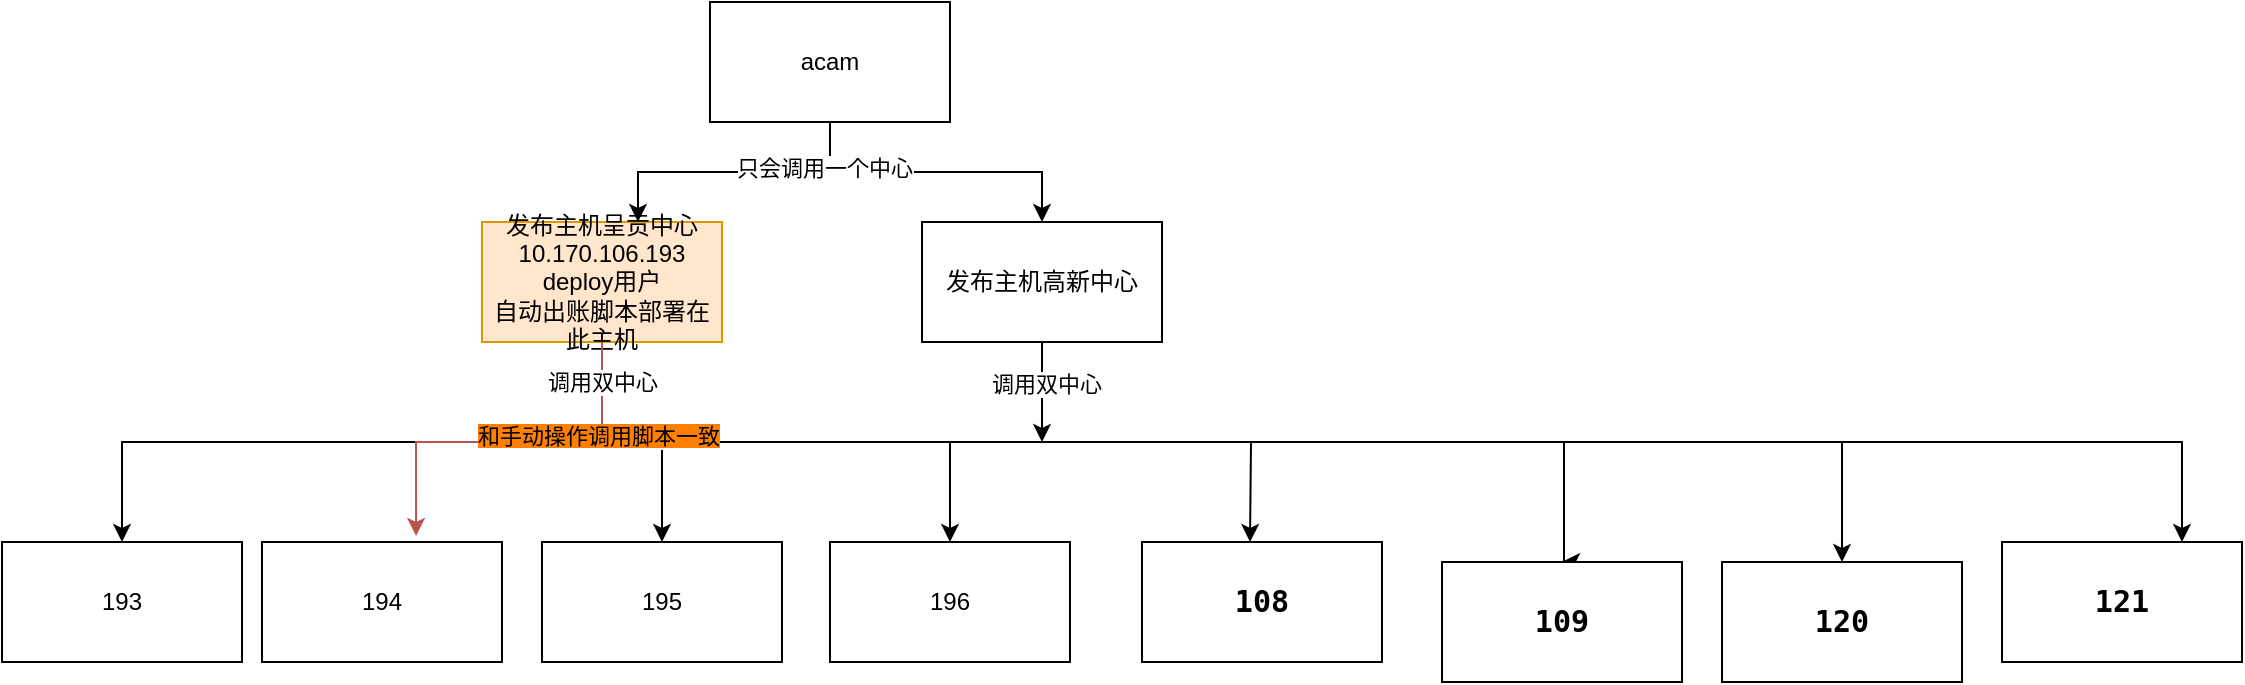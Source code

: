 <mxfile version="22.1.21" type="github">
  <diagram name="第 1 页" id="xxVKFMJhQaHEfw4vbOZt">
    <mxGraphModel dx="1135" dy="605" grid="1" gridSize="10" guides="1" tooltips="1" connect="1" arrows="1" fold="1" page="1" pageScale="1" pageWidth="827" pageHeight="1169" math="0" shadow="0">
      <root>
        <mxCell id="0" />
        <mxCell id="1" parent="0" />
        <mxCell id="wUkCP5_jq5JVWMtWeEml-5" style="edgeStyle=orthogonalEdgeStyle;rounded=0;orthogonalLoop=1;jettySize=auto;html=1;entryX=0.5;entryY=0;entryDx=0;entryDy=0;" parent="1" source="wUkCP5_jq5JVWMtWeEml-1" target="wUkCP5_jq5JVWMtWeEml-3" edge="1">
          <mxGeometry relative="1" as="geometry" />
        </mxCell>
        <mxCell id="wUkCP5_jq5JVWMtWeEml-1" value="acam" style="rounded=0;whiteSpace=wrap;html=1;" parent="1" vertex="1">
          <mxGeometry x="354" y="110" width="120" height="60" as="geometry" />
        </mxCell>
        <mxCell id="m2rpwl5FB1iMkw1IomVr-15" style="edgeStyle=orthogonalEdgeStyle;rounded=0;orthogonalLoop=1;jettySize=auto;html=1;entryX=0.5;entryY=0;entryDx=0;entryDy=0;" parent="1" source="wUkCP5_jq5JVWMtWeEml-2" target="wUkCP5_jq5JVWMtWeEml-8" edge="1">
          <mxGeometry relative="1" as="geometry" />
        </mxCell>
        <mxCell id="m2rpwl5FB1iMkw1IomVr-16" style="edgeStyle=orthogonalEdgeStyle;rounded=0;orthogonalLoop=1;jettySize=auto;html=1;entryX=0.5;entryY=0;entryDx=0;entryDy=0;" parent="1" source="wUkCP5_jq5JVWMtWeEml-2" target="wUkCP5_jq5JVWMtWeEml-6" edge="1">
          <mxGeometry relative="1" as="geometry">
            <Array as="points">
              <mxPoint x="300" y="330" />
              <mxPoint x="60" y="330" />
            </Array>
          </mxGeometry>
        </mxCell>
        <mxCell id="Xe28pZ2Qyh1vafO3W8rX-6" style="edgeStyle=orthogonalEdgeStyle;rounded=0;orthogonalLoop=1;jettySize=auto;html=1;entryX=0.5;entryY=0;entryDx=0;entryDy=0;" edge="1" parent="1" source="wUkCP5_jq5JVWMtWeEml-2" target="wUkCP5_jq5JVWMtWeEml-9">
          <mxGeometry relative="1" as="geometry">
            <Array as="points">
              <mxPoint x="300" y="330" />
              <mxPoint x="474" y="330" />
            </Array>
          </mxGeometry>
        </mxCell>
        <mxCell id="Xe28pZ2Qyh1vafO3W8rX-7" style="edgeStyle=orthogonalEdgeStyle;rounded=0;orthogonalLoop=1;jettySize=auto;html=1;entryX=0.5;entryY=0;entryDx=0;entryDy=0;exitX=0.5;exitY=1;exitDx=0;exitDy=0;" edge="1" parent="1" source="wUkCP5_jq5JVWMtWeEml-2">
          <mxGeometry relative="1" as="geometry">
            <mxPoint x="354" y="250" as="sourcePoint" />
            <mxPoint x="624" y="380" as="targetPoint" />
          </mxGeometry>
        </mxCell>
        <mxCell id="Xe28pZ2Qyh1vafO3W8rX-8" style="edgeStyle=orthogonalEdgeStyle;rounded=0;orthogonalLoop=1;jettySize=auto;html=1;exitX=0.5;exitY=1;exitDx=0;exitDy=0;" edge="1" parent="1" source="wUkCP5_jq5JVWMtWeEml-2">
          <mxGeometry relative="1" as="geometry">
            <mxPoint x="360" y="260" as="sourcePoint" />
            <mxPoint x="780" y="390" as="targetPoint" />
            <Array as="points">
              <mxPoint x="300" y="330" />
              <mxPoint x="781" y="330" />
            </Array>
          </mxGeometry>
        </mxCell>
        <mxCell id="Xe28pZ2Qyh1vafO3W8rX-10" style="edgeStyle=orthogonalEdgeStyle;rounded=0;orthogonalLoop=1;jettySize=auto;html=1;entryX=0.5;entryY=0;entryDx=0;entryDy=0;" edge="1" parent="1" source="wUkCP5_jq5JVWMtWeEml-2" target="Xe28pZ2Qyh1vafO3W8rX-3">
          <mxGeometry relative="1" as="geometry">
            <Array as="points">
              <mxPoint x="300" y="330" />
              <mxPoint x="920" y="330" />
            </Array>
          </mxGeometry>
        </mxCell>
        <mxCell id="Xe28pZ2Qyh1vafO3W8rX-11" style="edgeStyle=orthogonalEdgeStyle;rounded=0;orthogonalLoop=1;jettySize=auto;html=1;entryX=0.75;entryY=0;entryDx=0;entryDy=0;" edge="1" parent="1" source="wUkCP5_jq5JVWMtWeEml-2" target="Xe28pZ2Qyh1vafO3W8rX-4">
          <mxGeometry relative="1" as="geometry">
            <Array as="points">
              <mxPoint x="300" y="330" />
              <mxPoint x="1090" y="330" />
            </Array>
          </mxGeometry>
        </mxCell>
        <mxCell id="wUkCP5_jq5JVWMtWeEml-2" value="发布主机呈贡中心&lt;br&gt;10.170.106.193&lt;br&gt;deploy用户&lt;br&gt;自动出账脚本部署在此主机" style="rounded=0;whiteSpace=wrap;html=1;fillColor=#ffe6cc;strokeColor=#d79b00;" parent="1" vertex="1">
          <mxGeometry x="240" y="220" width="120" height="60" as="geometry" />
        </mxCell>
        <mxCell id="Xe28pZ2Qyh1vafO3W8rX-12" style="edgeStyle=orthogonalEdgeStyle;rounded=0;orthogonalLoop=1;jettySize=auto;html=1;" edge="1" parent="1" source="wUkCP5_jq5JVWMtWeEml-3">
          <mxGeometry relative="1" as="geometry">
            <mxPoint x="520" y="330" as="targetPoint" />
          </mxGeometry>
        </mxCell>
        <mxCell id="Xe28pZ2Qyh1vafO3W8rX-14" value="调用双中心" style="edgeLabel;html=1;align=center;verticalAlign=middle;resizable=0;points=[];" vertex="1" connectable="0" parent="Xe28pZ2Qyh1vafO3W8rX-12">
          <mxGeometry x="-0.168" y="2" relative="1" as="geometry">
            <mxPoint as="offset" />
          </mxGeometry>
        </mxCell>
        <mxCell id="wUkCP5_jq5JVWMtWeEml-3" value="发布主机高新中心" style="rounded=0;whiteSpace=wrap;html=1;" parent="1" vertex="1">
          <mxGeometry x="460" y="220" width="120" height="60" as="geometry" />
        </mxCell>
        <mxCell id="wUkCP5_jq5JVWMtWeEml-4" style="edgeStyle=orthogonalEdgeStyle;rounded=0;orthogonalLoop=1;jettySize=auto;html=1;entryX=0.65;entryY=0;entryDx=0;entryDy=0;entryPerimeter=0;" parent="1" source="wUkCP5_jq5JVWMtWeEml-1" target="wUkCP5_jq5JVWMtWeEml-2" edge="1">
          <mxGeometry relative="1" as="geometry" />
        </mxCell>
        <mxCell id="wUkCP5_jq5JVWMtWeEml-18" value="只会调用一个中心" style="edgeLabel;html=1;align=center;verticalAlign=middle;resizable=0;points=[];" parent="wUkCP5_jq5JVWMtWeEml-4" vertex="1" connectable="0">
          <mxGeometry x="-0.683" y="-3" relative="1" as="geometry">
            <mxPoint as="offset" />
          </mxGeometry>
        </mxCell>
        <mxCell id="wUkCP5_jq5JVWMtWeEml-6" value="193" style="rounded=0;whiteSpace=wrap;html=1;" parent="1" vertex="1">
          <mxGeometry y="380" width="120" height="60" as="geometry" />
        </mxCell>
        <mxCell id="wUkCP5_jq5JVWMtWeEml-7" value="194" style="rounded=0;whiteSpace=wrap;html=1;" parent="1" vertex="1">
          <mxGeometry x="130" y="380" width="120" height="60" as="geometry" />
        </mxCell>
        <mxCell id="wUkCP5_jq5JVWMtWeEml-8" value="195" style="rounded=0;whiteSpace=wrap;html=1;" parent="1" vertex="1">
          <mxGeometry x="270" y="380" width="120" height="60" as="geometry" />
        </mxCell>
        <mxCell id="wUkCP5_jq5JVWMtWeEml-9" value="196" style="rounded=0;whiteSpace=wrap;html=1;" parent="1" vertex="1">
          <mxGeometry x="414" y="380" width="120" height="60" as="geometry" />
        </mxCell>
        <mxCell id="m2rpwl5FB1iMkw1IomVr-14" style="edgeStyle=orthogonalEdgeStyle;rounded=0;orthogonalLoop=1;jettySize=auto;html=1;entryX=0.642;entryY=-0.05;entryDx=0;entryDy=0;entryPerimeter=0;fillColor=#f8cecc;strokeColor=#b85450;" parent="1" source="wUkCP5_jq5JVWMtWeEml-2" target="wUkCP5_jq5JVWMtWeEml-7" edge="1">
          <mxGeometry relative="1" as="geometry" />
        </mxCell>
        <mxCell id="m2rpwl5FB1iMkw1IomVr-18" value="&lt;span style=&quot;background-color: rgb(255, 128, 0);&quot;&gt;和手动操作调用脚本一致&lt;/span&gt;" style="edgeLabel;html=1;align=center;verticalAlign=middle;resizable=0;points=[];" parent="m2rpwl5FB1iMkw1IomVr-14" vertex="1" connectable="0">
          <mxGeometry x="-0.506" y="-2" relative="1" as="geometry">
            <mxPoint as="offset" />
          </mxGeometry>
        </mxCell>
        <mxCell id="Xe28pZ2Qyh1vafO3W8rX-13" value="调用双中心" style="edgeLabel;html=1;align=center;verticalAlign=middle;resizable=0;points=[];" vertex="1" connectable="0" parent="m2rpwl5FB1iMkw1IomVr-14">
          <mxGeometry x="-0.789" relative="1" as="geometry">
            <mxPoint as="offset" />
          </mxGeometry>
        </mxCell>
        <mxCell id="Xe28pZ2Qyh1vafO3W8rX-1" value="&lt;pre style=&quot;background-color: rgb(255, 255, 255); font-family: &amp;quot;JetBrains Mono&amp;quot;, monospace; font-size: 11.3pt;&quot;&gt;&lt;pre style=&quot;font-family: &amp;quot;JetBrains Mono&amp;quot;, monospace; font-size: 11.3pt;&quot;&gt;108&lt;/pre&gt;&lt;/pre&gt;" style="rounded=0;whiteSpace=wrap;html=1;fontStyle=1" vertex="1" parent="1">
          <mxGeometry x="570" y="380" width="120" height="60" as="geometry" />
        </mxCell>
        <mxCell id="Xe28pZ2Qyh1vafO3W8rX-2" value="&lt;pre style=&quot;background-color: rgb(255, 255, 255); font-family: &amp;quot;JetBrains Mono&amp;quot;, monospace; font-size: 11.3pt;&quot;&gt;&lt;pre style=&quot;font-family: &amp;quot;JetBrains Mono&amp;quot;, monospace; font-size: 11.3pt;&quot;&gt;109&lt;/pre&gt;&lt;/pre&gt;" style="rounded=0;whiteSpace=wrap;html=1;fontStyle=1" vertex="1" parent="1">
          <mxGeometry x="720" y="390" width="120" height="60" as="geometry" />
        </mxCell>
        <mxCell id="Xe28pZ2Qyh1vafO3W8rX-3" value="&lt;pre style=&quot;background-color: rgb(255, 255, 255); font-family: &amp;quot;JetBrains Mono&amp;quot;, monospace; font-size: 11.3pt;&quot;&gt;&lt;pre style=&quot;font-family: &amp;quot;JetBrains Mono&amp;quot;, monospace; font-size: 11.3pt;&quot;&gt;120&lt;/pre&gt;&lt;/pre&gt;" style="rounded=0;whiteSpace=wrap;html=1;fontStyle=1" vertex="1" parent="1">
          <mxGeometry x="860" y="390" width="120" height="60" as="geometry" />
        </mxCell>
        <mxCell id="Xe28pZ2Qyh1vafO3W8rX-4" value="&lt;pre style=&quot;background-color: rgb(255, 255, 255); font-family: &amp;quot;JetBrains Mono&amp;quot;, monospace; font-size: 11.3pt;&quot;&gt;&lt;pre style=&quot;font-family: &amp;quot;JetBrains Mono&amp;quot;, monospace; font-size: 11.3pt;&quot;&gt;121&lt;/pre&gt;&lt;/pre&gt;" style="rounded=0;whiteSpace=wrap;html=1;fontStyle=1" vertex="1" parent="1">
          <mxGeometry x="1000" y="380" width="120" height="60" as="geometry" />
        </mxCell>
      </root>
    </mxGraphModel>
  </diagram>
</mxfile>
